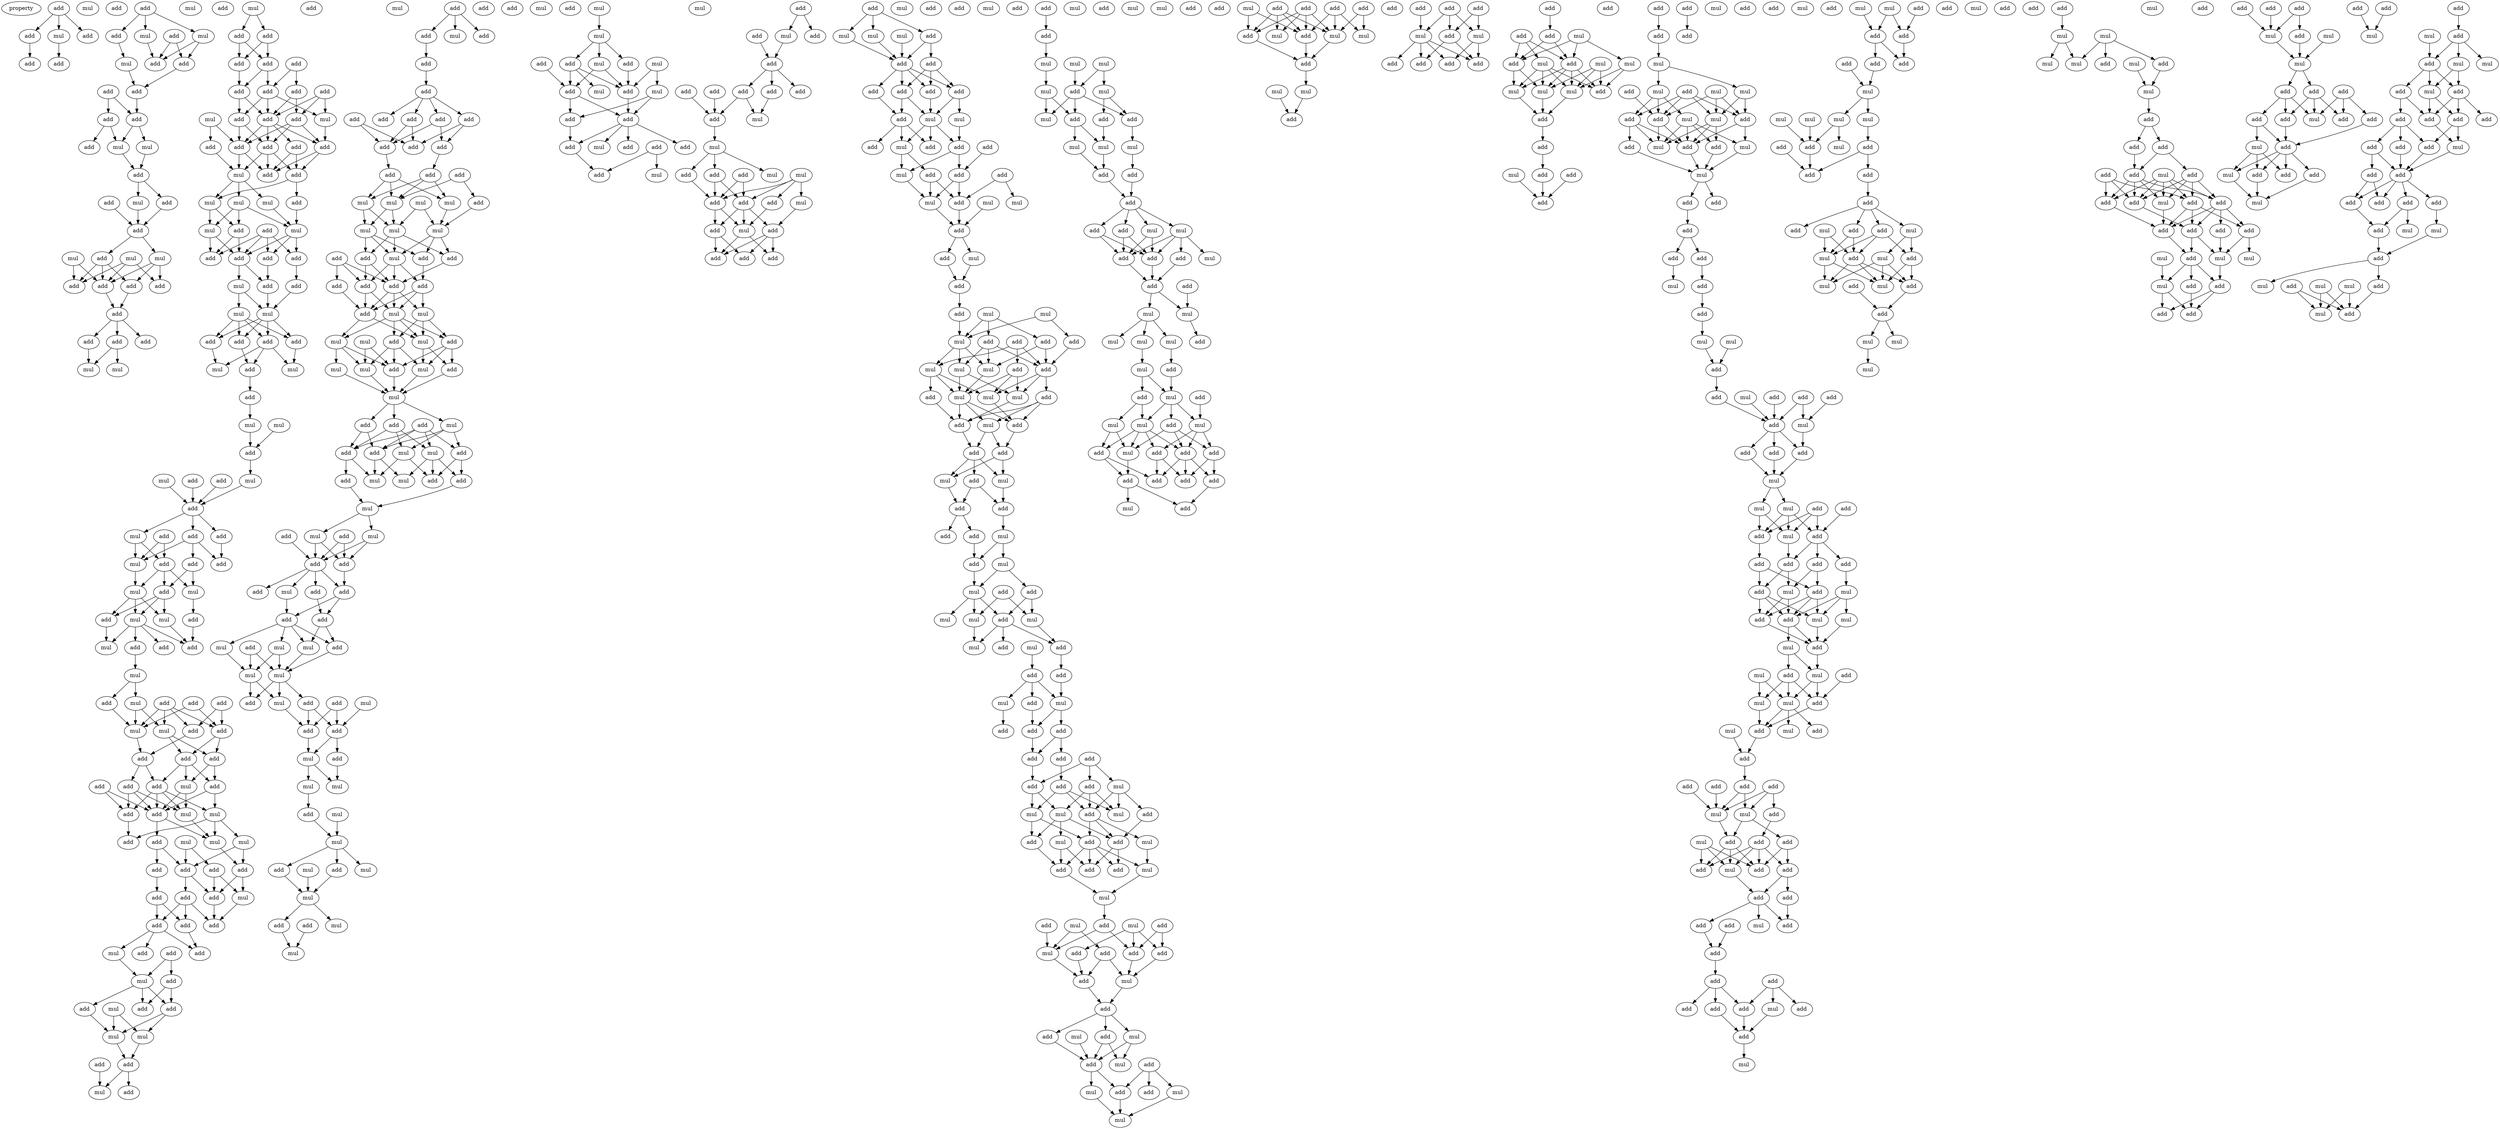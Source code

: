 digraph {
    node [fontcolor=black]
    property [mul=2,lf=1.2]
    0 [ label = add ];
    1 [ label = add ];
    2 [ label = mul ];
    3 [ label = mul ];
    4 [ label = add ];
    5 [ label = add ];
    6 [ label = add ];
    7 [ label = add ];
    8 [ label = add ];
    9 [ label = mul ];
    10 [ label = add ];
    11 [ label = add ];
    12 [ label = mul ];
    13 [ label = mul ];
    14 [ label = add ];
    15 [ label = add ];
    16 [ label = add ];
    17 [ label = add ];
    18 [ label = add ];
    19 [ label = add ];
    20 [ label = mul ];
    21 [ label = add ];
    22 [ label = mul ];
    23 [ label = add ];
    24 [ label = add ];
    25 [ label = mul ];
    26 [ label = add ];
    27 [ label = mul ];
    28 [ label = add ];
    29 [ label = mul ];
    30 [ label = add ];
    31 [ label = mul ];
    32 [ label = mul ];
    33 [ label = add ];
    34 [ label = add ];
    35 [ label = add ];
    36 [ label = add ];
    37 [ label = add ];
    38 [ label = add ];
    39 [ label = add ];
    40 [ label = add ];
    41 [ label = add ];
    42 [ label = mul ];
    43 [ label = mul ];
    44 [ label = mul ];
    45 [ label = add ];
    46 [ label = add ];
    47 [ label = add ];
    48 [ label = add ];
    49 [ label = add ];
    50 [ label = add ];
    51 [ label = add ];
    52 [ label = add ];
    53 [ label = add ];
    54 [ label = mul ];
    55 [ label = add ];
    56 [ label = add ];
    57 [ label = add ];
    58 [ label = mul ];
    59 [ label = add ];
    60 [ label = add ];
    61 [ label = add ];
    62 [ label = add ];
    63 [ label = add ];
    64 [ label = mul ];
    65 [ label = add ];
    66 [ label = add ];
    67 [ label = mul ];
    68 [ label = add ];
    69 [ label = mul ];
    70 [ label = mul ];
    71 [ label = add ];
    72 [ label = add ];
    73 [ label = mul ];
    74 [ label = mul ];
    75 [ label = add ];
    76 [ label = add ];
    77 [ label = add ];
    78 [ label = add ];
    79 [ label = add ];
    80 [ label = mul ];
    81 [ label = add ];
    82 [ label = mul ];
    83 [ label = mul ];
    84 [ label = add ];
    85 [ label = add ];
    86 [ label = add ];
    87 [ label = add ];
    88 [ label = mul ];
    89 [ label = mul ];
    90 [ label = add ];
    91 [ label = add ];
    92 [ label = mul ];
    93 [ label = mul ];
    94 [ label = add ];
    95 [ label = mul ];
    96 [ label = add ];
    97 [ label = add ];
    98 [ label = mul ];
    99 [ label = add ];
    100 [ label = mul ];
    101 [ label = add ];
    102 [ label = add ];
    103 [ label = add ];
    104 [ label = add ];
    105 [ label = add ];
    106 [ label = add ];
    107 [ label = mul ];
    108 [ label = add ];
    109 [ label = mul ];
    110 [ label = mul ];
    111 [ label = add ];
    112 [ label = add ];
    113 [ label = mul ];
    114 [ label = mul ];
    115 [ label = add ];
    116 [ label = add ];
    117 [ label = add ];
    118 [ label = mul ];
    119 [ label = add ];
    120 [ label = mul ];
    121 [ label = mul ];
    122 [ label = add ];
    123 [ label = add ];
    124 [ label = add ];
    125 [ label = add ];
    126 [ label = add ];
    127 [ label = mul ];
    128 [ label = add ];
    129 [ label = mul ];
    130 [ label = add ];
    131 [ label = add ];
    132 [ label = add ];
    133 [ label = add ];
    134 [ label = add ];
    135 [ label = add ];
    136 [ label = mul ];
    137 [ label = add ];
    138 [ label = add ];
    139 [ label = mul ];
    140 [ label = mul ];
    141 [ label = add ];
    142 [ label = mul ];
    143 [ label = mul ];
    144 [ label = add ];
    145 [ label = mul ];
    146 [ label = add ];
    147 [ label = add ];
    148 [ label = add ];
    149 [ label = add ];
    150 [ label = add ];
    151 [ label = mul ];
    152 [ label = add ];
    153 [ label = add ];
    154 [ label = add ];
    155 [ label = add ];
    156 [ label = add ];
    157 [ label = add ];
    158 [ label = mul ];
    159 [ label = add ];
    160 [ label = add ];
    161 [ label = add ];
    162 [ label = mul ];
    163 [ label = add ];
    164 [ label = add ];
    165 [ label = mul ];
    166 [ label = mul ];
    167 [ label = add ];
    168 [ label = add ];
    169 [ label = mul ];
    170 [ label = mul ];
    171 [ label = add ];
    172 [ label = add ];
    173 [ label = mul ];
    174 [ label = add ];
    175 [ label = add ];
    176 [ label = add ];
    177 [ label = add ];
    178 [ label = mul ];
    179 [ label = add ];
    180 [ label = add ];
    181 [ label = add ];
    182 [ label = add ];
    183 [ label = add ];
    184 [ label = add ];
    185 [ label = add ];
    186 [ label = add ];
    187 [ label = add ];
    188 [ label = add ];
    189 [ label = add ];
    190 [ label = add ];
    191 [ label = add ];
    192 [ label = add ];
    193 [ label = add ];
    194 [ label = mul ];
    195 [ label = mul ];
    196 [ label = mul ];
    197 [ label = mul ];
    198 [ label = mul ];
    199 [ label = mul ];
    200 [ label = mul ];
    201 [ label = add ];
    202 [ label = add ];
    203 [ label = mul ];
    204 [ label = add ];
    205 [ label = add ];
    206 [ label = add ];
    207 [ label = add ];
    208 [ label = add ];
    209 [ label = add ];
    210 [ label = add ];
    211 [ label = mul ];
    212 [ label = mul ];
    213 [ label = add ];
    214 [ label = mul ];
    215 [ label = add ];
    216 [ label = mul ];
    217 [ label = mul ];
    218 [ label = add ];
    219 [ label = mul ];
    220 [ label = mul ];
    221 [ label = add ];
    222 [ label = mul ];
    223 [ label = mul ];
    224 [ label = mul ];
    225 [ label = add ];
    226 [ label = add ];
    227 [ label = add ];
    228 [ label = add ];
    229 [ label = mul ];
    230 [ label = mul ];
    231 [ label = add ];
    232 [ label = add ];
    233 [ label = mul ];
    234 [ label = add ];
    235 [ label = mul ];
    236 [ label = add ];
    237 [ label = add ];
    238 [ label = mul ];
    239 [ label = mul ];
    240 [ label = mul ];
    241 [ label = add ];
    242 [ label = add ];
    243 [ label = add ];
    244 [ label = add ];
    245 [ label = mul ];
    246 [ label = add ];
    247 [ label = add ];
    248 [ label = add ];
    249 [ label = add ];
    250 [ label = add ];
    251 [ label = add ];
    252 [ label = add ];
    253 [ label = mul ];
    254 [ label = mul ];
    255 [ label = mul ];
    256 [ label = mul ];
    257 [ label = mul ];
    258 [ label = mul ];
    259 [ label = add ];
    260 [ label = add ];
    261 [ label = mul ];
    262 [ label = add ];
    263 [ label = add ];
    264 [ label = add ];
    265 [ label = add ];
    266 [ label = mul ];
    267 [ label = mul ];
    268 [ label = mul ];
    269 [ label = mul ];
    270 [ label = add ];
    271 [ label = add ];
    272 [ label = mul ];
    273 [ label = mul ];
    274 [ label = add ];
    275 [ label = mul ];
    276 [ label = add ];
    277 [ label = mul ];
    278 [ label = mul ];
    279 [ label = mul ];
    280 [ label = add ];
    281 [ label = add ];
    282 [ label = add ];
    283 [ label = mul ];
    284 [ label = mul ];
    285 [ label = mul ];
    286 [ label = add ];
    287 [ label = mul ];
    288 [ label = mul ];
    289 [ label = add ];
    290 [ label = add ];
    291 [ label = mul ];
    292 [ label = mul ];
    293 [ label = add ];
    294 [ label = add ];
    295 [ label = add ];
    296 [ label = add ];
    297 [ label = add ];
    298 [ label = add ];
    299 [ label = add ];
    300 [ label = add ];
    301 [ label = mul ];
    302 [ label = add ];
    303 [ label = mul ];
    304 [ label = mul ];
    305 [ label = add ];
    306 [ label = mul ];
    307 [ label = add ];
    308 [ label = add ];
    309 [ label = add ];
    310 [ label = add ];
    311 [ label = add ];
    312 [ label = add ];
    313 [ label = add ];
    314 [ label = add ];
    315 [ label = add ];
    316 [ label = mul ];
    317 [ label = mul ];
    318 [ label = add ];
    319 [ label = add ];
    320 [ label = mul ];
    321 [ label = add ];
    322 [ label = mul ];
    323 [ label = add ];
    324 [ label = mul ];
    325 [ label = add ];
    326 [ label = add ];
    327 [ label = add ];
    328 [ label = mul ];
    329 [ label = add ];
    330 [ label = add ];
    331 [ label = add ];
    332 [ label = add ];
    333 [ label = add ];
    334 [ label = mul ];
    335 [ label = mul ];
    336 [ label = add ];
    337 [ label = mul ];
    338 [ label = add ];
    339 [ label = add ];
    340 [ label = add ];
    341 [ label = add ];
    342 [ label = add ];
    343 [ label = add ];
    344 [ label = add ];
    345 [ label = mul ];
    346 [ label = mul ];
    347 [ label = add ];
    348 [ label = add ];
    349 [ label = add ];
    350 [ label = mul ];
    351 [ label = add ];
    352 [ label = add ];
    353 [ label = mul ];
    354 [ label = add ];
    355 [ label = add ];
    356 [ label = mul ];
    357 [ label = mul ];
    358 [ label = mul ];
    359 [ label = add ];
    360 [ label = add ];
    361 [ label = add ];
    362 [ label = mul ];
    363 [ label = mul ];
    364 [ label = add ];
    365 [ label = add ];
    366 [ label = add ];
    367 [ label = mul ];
    368 [ label = mul ];
    369 [ label = mul ];
    370 [ label = add ];
    371 [ label = add ];
    372 [ label = add ];
    373 [ label = add ];
    374 [ label = mul ];
    375 [ label = add ];
    376 [ label = mul ];
    377 [ label = mul ];
    378 [ label = add ];
    379 [ label = mul ];
    380 [ label = mul ];
    381 [ label = add ];
    382 [ label = mul ];
    383 [ label = add ];
    384 [ label = add ];
    385 [ label = add ];
    386 [ label = add ];
    387 [ label = mul ];
    388 [ label = mul ];
    389 [ label = add ];
    390 [ label = add ];
    391 [ label = add ];
    392 [ label = mul ];
    393 [ label = mul ];
    394 [ label = add ];
    395 [ label = add ];
    396 [ label = mul ];
    397 [ label = add ];
    398 [ label = add ];
    399 [ label = add ];
    400 [ label = mul ];
    401 [ label = mul ];
    402 [ label = add ];
    403 [ label = add ];
    404 [ label = mul ];
    405 [ label = add ];
    406 [ label = mul ];
    407 [ label = mul ];
    408 [ label = mul ];
    409 [ label = mul ];
    410 [ label = add ];
    411 [ label = add ];
    412 [ label = add ];
    413 [ label = add ];
    414 [ label = add ];
    415 [ label = add ];
    416 [ label = mul ];
    417 [ label = mul ];
    418 [ label = add ];
    419 [ label = add ];
    420 [ label = add ];
    421 [ label = add ];
    422 [ label = add ];
    423 [ label = add ];
    424 [ label = add ];
    425 [ label = add ];
    426 [ label = add ];
    427 [ label = mul ];
    428 [ label = mul ];
    429 [ label = mul ];
    430 [ label = add ];
    431 [ label = add ];
    432 [ label = mul ];
    433 [ label = add ];
    434 [ label = add ];
    435 [ label = add ];
    436 [ label = mul ];
    437 [ label = mul ];
    438 [ label = add ];
    439 [ label = mul ];
    440 [ label = add ];
    441 [ label = add ];
    442 [ label = mul ];
    443 [ label = mul ];
    444 [ label = add ];
    445 [ label = mul ];
    446 [ label = add ];
    447 [ label = add ];
    448 [ label = add ];
    449 [ label = mul ];
    450 [ label = add ];
    451 [ label = add ];
    452 [ label = add ];
    453 [ label = add ];
    454 [ label = mul ];
    455 [ label = add ];
    456 [ label = add ];
    457 [ label = mul ];
    458 [ label = add ];
    459 [ label = mul ];
    460 [ label = add ];
    461 [ label = mul ];
    462 [ label = add ];
    463 [ label = mul ];
    464 [ label = mul ];
    465 [ label = add ];
    466 [ label = add ];
    467 [ label = mul ];
    468 [ label = add ];
    469 [ label = add ];
    470 [ label = mul ];
    471 [ label = mul ];
    472 [ label = mul ];
    473 [ label = mul ];
    474 [ label = add ];
    475 [ label = mul ];
    476 [ label = mul ];
    477 [ label = add ];
    478 [ label = mul ];
    479 [ label = add ];
    480 [ label = add ];
    481 [ label = add ];
    482 [ label = mul ];
    483 [ label = mul ];
    484 [ label = mul ];
    485 [ label = add ];
    486 [ label = add ];
    487 [ label = add ];
    488 [ label = mul ];
    489 [ label = mul ];
    490 [ label = add ];
    491 [ label = add ];
    492 [ label = add ];
    493 [ label = add ];
    494 [ label = add ];
    495 [ label = mul ];
    496 [ label = mul ];
    497 [ label = mul ];
    498 [ label = add ];
    499 [ label = add ];
    500 [ label = mul ];
    501 [ label = mul ];
    502 [ label = mul ];
    503 [ label = mul ];
    504 [ label = mul ];
    505 [ label = add ];
    506 [ label = mul ];
    507 [ label = add ];
    508 [ label = add ];
    509 [ label = add ];
    510 [ label = add ];
    511 [ label = mul ];
    512 [ label = mul ];
    513 [ label = mul ];
    514 [ label = add ];
    515 [ label = mul ];
    516 [ label = add ];
    517 [ label = add ];
    518 [ label = mul ];
    519 [ label = add ];
    520 [ label = add ];
    521 [ label = add ];
    522 [ label = add ];
    523 [ label = add ];
    524 [ label = add ];
    525 [ label = add ];
    526 [ label = mul ];
    527 [ label = add ];
    528 [ label = add ];
    529 [ label = add ];
    530 [ label = add ];
    531 [ label = mul ];
    532 [ label = add ];
    533 [ label = add ];
    534 [ label = mul ];
    535 [ label = mul ];
    536 [ label = mul ];
    537 [ label = add ];
    538 [ label = add ];
    539 [ label = mul ];
    540 [ label = mul ];
    541 [ label = add ];
    542 [ label = add ];
    543 [ label = add ];
    544 [ label = add ];
    545 [ label = add ];
    546 [ label = mul ];
    547 [ label = mul ];
    548 [ label = add ];
    549 [ label = add ];
    550 [ label = add ];
    551 [ label = add ];
    552 [ label = add ];
    553 [ label = add ];
    554 [ label = mul ];
    555 [ label = add ];
    556 [ label = add ];
    557 [ label = add ];
    558 [ label = add ];
    559 [ label = mul ];
    560 [ label = mul ];
    561 [ label = mul ];
    562 [ label = mul ];
    563 [ label = mul ];
    564 [ label = add ];
    565 [ label = mul ];
    566 [ label = add ];
    567 [ label = add ];
    568 [ label = mul ];
    569 [ label = add ];
    570 [ label = add ];
    571 [ label = add ];
    572 [ label = add ];
    573 [ label = add ];
    574 [ label = add ];
    575 [ label = add ];
    576 [ label = add ];
    577 [ label = mul ];
    578 [ label = add ];
    579 [ label = mul ];
    580 [ label = mul ];
    581 [ label = add ];
    582 [ label = mul ];
    583 [ label = add ];
    584 [ label = mul ];
    585 [ label = add ];
    586 [ label = add ];
    587 [ label = mul ];
    588 [ label = mul ];
    589 [ label = add ];
    590 [ label = add ];
    591 [ label = mul ];
    592 [ label = add ];
    593 [ label = mul ];
    594 [ label = add ];
    595 [ label = add ];
    596 [ label = add ];
    597 [ label = add ];
    598 [ label = add ];
    599 [ label = add ];
    600 [ label = mul ];
    601 [ label = mul ];
    602 [ label = add ];
    603 [ label = add ];
    604 [ label = add ];
    605 [ label = mul ];
    606 [ label = mul ];
    607 [ label = mul ];
    608 [ label = add ];
    609 [ label = add ];
    610 [ label = add ];
    611 [ label = add ];
    612 [ label = mul ];
    613 [ label = add ];
    614 [ label = mul ];
    615 [ label = add ];
    616 [ label = add ];
    617 [ label = add ];
    618 [ label = add ];
    619 [ label = add ];
    620 [ label = mul ];
    621 [ label = add ];
    622 [ label = mul ];
    623 [ label = add ];
    624 [ label = mul ];
    625 [ label = mul ];
    626 [ label = add ];
    627 [ label = add ];
    628 [ label = add ];
    629 [ label = add ];
    630 [ label = add ];
    631 [ label = add ];
    632 [ label = mul ];
    633 [ label = mul ];
    634 [ label = add ];
    635 [ label = add ];
    636 [ label = add ];
    637 [ label = mul ];
    638 [ label = mul ];
    639 [ label = add ];
    640 [ label = mul ];
    641 [ label = add ];
    642 [ label = add ];
    643 [ label = mul ];
    644 [ label = add ];
    645 [ label = mul ];
    646 [ label = add ];
    647 [ label = mul ];
    648 [ label = mul ];
    649 [ label = add ];
    650 [ label = mul ];
    651 [ label = mul ];
    652 [ label = add ];
    653 [ label = add ];
    654 [ label = add ];
    655 [ label = add ];
    656 [ label = add ];
    657 [ label = add ];
    658 [ label = add ];
    659 [ label = mul ];
    660 [ label = mul ];
    661 [ label = add ];
    662 [ label = add ];
    663 [ label = add ];
    664 [ label = mul ];
    665 [ label = mul ];
    666 [ label = add ];
    667 [ label = add ];
    668 [ label = add ];
    669 [ label = add ];
    670 [ label = add ];
    671 [ label = add ];
    672 [ label = add ];
    673 [ label = add ];
    674 [ label = mul ];
    675 [ label = add ];
    676 [ label = add ];
    677 [ label = add ];
    678 [ label = add ];
    679 [ label = add ];
    680 [ label = mul ];
    681 [ label = add ];
    682 [ label = add ];
    683 [ label = add ];
    684 [ label = add ];
    685 [ label = mul ];
    686 [ label = mul ];
    687 [ label = add ];
    688 [ label = mul ];
    689 [ label = add ];
    690 [ label = add ];
    691 [ label = add ];
    692 [ label = add ];
    693 [ label = add ];
    694 [ label = mul ];
    695 [ label = mul ];
    696 [ label = mul ];
    697 [ label = mul ];
    698 [ label = mul ];
    699 [ label = add ];
    700 [ label = add ];
    701 [ label = mul ];
    702 [ label = add ];
    703 [ label = add ];
    704 [ label = add ];
    705 [ label = add ];
    706 [ label = mul ];
    707 [ label = mul ];
    708 [ label = add ];
    709 [ label = add ];
    710 [ label = add ];
    711 [ label = mul ];
    712 [ label = mul ];
    713 [ label = add ];
    714 [ label = add ];
    715 [ label = add ];
    716 [ label = add ];
    717 [ label = mul ];
    718 [ label = mul ];
    719 [ label = add ];
    720 [ label = mul ];
    721 [ label = add ];
    722 [ label = mul ];
    723 [ label = add ];
    724 [ label = mul ];
    725 [ label = mul ];
    726 [ label = add ];
    727 [ label = mul ];
    728 [ label = mul ];
    729 [ label = mul ];
    730 [ label = mul ];
    731 [ label = add ];
    732 [ label = mul ];
    733 [ label = add ];
    734 [ label = mul ];
    735 [ label = add ];
    736 [ label = mul ];
    737 [ label = add ];
    738 [ label = add ];
    739 [ label = mul ];
    740 [ label = add ];
    741 [ label = add ];
    742 [ label = add ];
    743 [ label = add ];
    744 [ label = add ];
    745 [ label = add ];
    746 [ label = mul ];
    747 [ label = add ];
    748 [ label = add ];
    749 [ label = add ];
    750 [ label = add ];
    751 [ label = add ];
    752 [ label = mul ];
    753 [ label = add ];
    754 [ label = mul ];
    755 [ label = mul ];
    756 [ label = mul ];
    757 [ label = add ];
    758 [ label = add ];
    759 [ label = add ];
    760 [ label = add ];
    761 [ label = add ];
    762 [ label = add ];
    763 [ label = add ];
    764 [ label = add ];
    765 [ label = mul ];
    766 [ label = add ];
    767 [ label = mul ];
    768 [ label = mul ];
    769 [ label = add ];
    770 [ label = add ];
    771 [ label = add ];
    772 [ label = add ];
    773 [ label = add ];
    774 [ label = mul ];
    775 [ label = add ];
    776 [ label = add ];
    777 [ label = add ];
    778 [ label = mul ];
    779 [ label = add ];
    780 [ label = add ];
    781 [ label = mul ];
    782 [ label = add ];
    783 [ label = mul ];
    784 [ label = add ];
    785 [ label = add ];
    786 [ label = mul ];
    787 [ label = add ];
    788 [ label = mul ];
    789 [ label = add ];
    790 [ label = mul ];
    791 [ label = mul ];
    792 [ label = add ];
    793 [ label = add ];
    794 [ label = mul ];
    795 [ label = add ];
    796 [ label = add ];
    797 [ label = add ];
    798 [ label = add ];
    799 [ label = add ];
    800 [ label = add ];
    801 [ label = mul ];
    802 [ label = add ];
    803 [ label = add ];
    804 [ label = add ];
    805 [ label = add ];
    806 [ label = add ];
    807 [ label = add ];
    808 [ label = add ];
    809 [ label = add ];
    810 [ label = add ];
    811 [ label = mul ];
    812 [ label = mul ];
    813 [ label = add ];
    814 [ label = add ];
    815 [ label = mul ];
    816 [ label = add ];
    817 [ label = mul ];
    818 [ label = mul ];
    819 [ label = mul ];
    820 [ label = add ];
    0 -> 1 [ name = 0 ];
    0 -> 3 [ name = 1 ];
    0 -> 4 [ name = 2 ];
    1 -> 5 [ name = 3 ];
    3 -> 7 [ name = 4 ];
    8 -> 9 [ name = 5 ];
    8 -> 11 [ name = 6 ];
    8 -> 12 [ name = 7 ];
    9 -> 15 [ name = 8 ];
    10 -> 14 [ name = 9 ];
    10 -> 15 [ name = 10 ];
    11 -> 13 [ name = 11 ];
    12 -> 14 [ name = 12 ];
    12 -> 15 [ name = 13 ];
    13 -> 16 [ name = 14 ];
    14 -> 16 [ name = 15 ];
    16 -> 19 [ name = 16 ];
    17 -> 18 [ name = 17 ];
    17 -> 19 [ name = 18 ];
    18 -> 20 [ name = 19 ];
    18 -> 21 [ name = 20 ];
    19 -> 20 [ name = 21 ];
    19 -> 22 [ name = 22 ];
    20 -> 23 [ name = 23 ];
    22 -> 23 [ name = 24 ];
    23 -> 26 [ name = 25 ];
    23 -> 27 [ name = 26 ];
    24 -> 28 [ name = 27 ];
    26 -> 28 [ name = 28 ];
    27 -> 28 [ name = 29 ];
    28 -> 30 [ name = 30 ];
    28 -> 32 [ name = 31 ];
    29 -> 33 [ name = 32 ];
    29 -> 36 [ name = 33 ];
    30 -> 33 [ name = 34 ];
    30 -> 35 [ name = 35 ];
    30 -> 36 [ name = 36 ];
    31 -> 33 [ name = 37 ];
    31 -> 34 [ name = 38 ];
    31 -> 36 [ name = 39 ];
    32 -> 33 [ name = 40 ];
    32 -> 34 [ name = 41 ];
    32 -> 35 [ name = 42 ];
    33 -> 37 [ name = 43 ];
    35 -> 37 [ name = 44 ];
    37 -> 38 [ name = 45 ];
    37 -> 40 [ name = 46 ];
    37 -> 41 [ name = 47 ];
    38 -> 42 [ name = 48 ];
    38 -> 43 [ name = 49 ];
    41 -> 42 [ name = 50 ];
    44 -> 45 [ name = 51 ];
    44 -> 46 [ name = 52 ];
    45 -> 47 [ name = 53 ];
    45 -> 49 [ name = 54 ];
    46 -> 47 [ name = 55 ];
    46 -> 49 [ name = 56 ];
    47 -> 50 [ name = 57 ];
    48 -> 51 [ name = 58 ];
    48 -> 52 [ name = 59 ];
    49 -> 50 [ name = 60 ];
    49 -> 52 [ name = 61 ];
    50 -> 55 [ name = 62 ];
    50 -> 56 [ name = 63 ];
    51 -> 56 [ name = 64 ];
    51 -> 57 [ name = 65 ];
    52 -> 55 [ name = 66 ];
    52 -> 56 [ name = 67 ];
    52 -> 58 [ name = 68 ];
    53 -> 56 [ name = 69 ];
    53 -> 57 [ name = 70 ];
    53 -> 58 [ name = 71 ];
    54 -> 59 [ name = 72 ];
    54 -> 63 [ name = 73 ];
    55 -> 61 [ name = 74 ];
    55 -> 63 [ name = 75 ];
    56 -> 60 [ name = 76 ];
    56 -> 61 [ name = 77 ];
    56 -> 62 [ name = 78 ];
    56 -> 63 [ name = 79 ];
    57 -> 60 [ name = 80 ];
    57 -> 61 [ name = 81 ];
    57 -> 63 [ name = 82 ];
    58 -> 60 [ name = 83 ];
    59 -> 64 [ name = 84 ];
    60 -> 65 [ name = 85 ];
    60 -> 66 [ name = 86 ];
    61 -> 64 [ name = 87 ];
    61 -> 65 [ name = 88 ];
    61 -> 66 [ name = 89 ];
    62 -> 65 [ name = 90 ];
    62 -> 66 [ name = 91 ];
    63 -> 64 [ name = 92 ];
    63 -> 65 [ name = 93 ];
    64 -> 67 [ name = 94 ];
    64 -> 69 [ name = 95 ];
    64 -> 70 [ name = 96 ];
    66 -> 68 [ name = 97 ];
    66 -> 69 [ name = 98 ];
    67 -> 73 [ name = 99 ];
    68 -> 73 [ name = 100 ];
    69 -> 71 [ name = 101 ];
    69 -> 74 [ name = 102 ];
    70 -> 71 [ name = 103 ];
    70 -> 73 [ name = 104 ];
    70 -> 74 [ name = 105 ];
    71 -> 77 [ name = 106 ];
    71 -> 78 [ name = 107 ];
    72 -> 75 [ name = 108 ];
    72 -> 76 [ name = 109 ];
    72 -> 77 [ name = 110 ];
    72 -> 78 [ name = 111 ];
    73 -> 75 [ name = 112 ];
    73 -> 76 [ name = 113 ];
    73 -> 78 [ name = 114 ];
    74 -> 77 [ name = 115 ];
    74 -> 78 [ name = 116 ];
    75 -> 79 [ name = 117 ];
    76 -> 81 [ name = 118 ];
    78 -> 80 [ name = 119 ];
    78 -> 81 [ name = 120 ];
    79 -> 82 [ name = 121 ];
    80 -> 82 [ name = 122 ];
    80 -> 83 [ name = 123 ];
    81 -> 82 [ name = 124 ];
    82 -> 84 [ name = 125 ];
    82 -> 85 [ name = 126 ];
    82 -> 86 [ name = 127 ];
    82 -> 87 [ name = 128 ];
    83 -> 84 [ name = 129 ];
    83 -> 85 [ name = 130 ];
    83 -> 86 [ name = 131 ];
    83 -> 87 [ name = 132 ];
    84 -> 88 [ name = 133 ];
    84 -> 89 [ name = 134 ];
    84 -> 90 [ name = 135 ];
    85 -> 90 [ name = 136 ];
    86 -> 89 [ name = 137 ];
    87 -> 88 [ name = 138 ];
    90 -> 91 [ name = 139 ];
    91 -> 92 [ name = 140 ];
    92 -> 94 [ name = 141 ];
    93 -> 94 [ name = 142 ];
    94 -> 98 [ name = 143 ];
    95 -> 99 [ name = 144 ];
    96 -> 99 [ name = 145 ];
    97 -> 99 [ name = 146 ];
    98 -> 99 [ name = 147 ];
    99 -> 100 [ name = 148 ];
    99 -> 101 [ name = 149 ];
    99 -> 103 [ name = 150 ];
    100 -> 105 [ name = 151 ];
    100 -> 107 [ name = 152 ];
    101 -> 106 [ name = 153 ];
    102 -> 105 [ name = 154 ];
    102 -> 107 [ name = 155 ];
    103 -> 104 [ name = 156 ];
    103 -> 106 [ name = 157 ];
    103 -> 107 [ name = 158 ];
    104 -> 108 [ name = 159 ];
    104 -> 110 [ name = 160 ];
    105 -> 108 [ name = 161 ];
    105 -> 109 [ name = 162 ];
    105 -> 110 [ name = 163 ];
    107 -> 109 [ name = 164 ];
    108 -> 112 [ name = 165 ];
    108 -> 113 [ name = 166 ];
    108 -> 114 [ name = 167 ];
    109 -> 112 [ name = 168 ];
    109 -> 113 [ name = 169 ];
    109 -> 114 [ name = 170 ];
    110 -> 111 [ name = 171 ];
    111 -> 115 [ name = 172 ];
    112 -> 118 [ name = 173 ];
    113 -> 115 [ name = 174 ];
    114 -> 115 [ name = 175 ];
    114 -> 116 [ name = 176 ];
    114 -> 117 [ name = 177 ];
    114 -> 118 [ name = 178 ];
    116 -> 120 [ name = 179 ];
    120 -> 121 [ name = 180 ];
    120 -> 125 [ name = 181 ];
    121 -> 127 [ name = 182 ];
    121 -> 129 [ name = 183 ];
    122 -> 126 [ name = 184 ];
    122 -> 127 [ name = 185 ];
    122 -> 128 [ name = 186 ];
    122 -> 129 [ name = 187 ];
    123 -> 128 [ name = 188 ];
    123 -> 129 [ name = 189 ];
    124 -> 126 [ name = 190 ];
    124 -> 128 [ name = 191 ];
    125 -> 129 [ name = 192 ];
    126 -> 132 [ name = 193 ];
    127 -> 130 [ name = 194 ];
    127 -> 131 [ name = 195 ];
    128 -> 130 [ name = 196 ];
    128 -> 131 [ name = 197 ];
    129 -> 132 [ name = 198 ];
    130 -> 133 [ name = 199 ];
    130 -> 136 [ name = 200 ];
    130 -> 137 [ name = 201 ];
    131 -> 136 [ name = 202 ];
    131 -> 137 [ name = 203 ];
    132 -> 133 [ name = 204 ];
    132 -> 135 [ name = 205 ];
    133 -> 138 [ name = 206 ];
    133 -> 139 [ name = 207 ];
    133 -> 140 [ name = 208 ];
    133 -> 141 [ name = 209 ];
    134 -> 138 [ name = 210 ];
    134 -> 141 [ name = 211 ];
    135 -> 138 [ name = 212 ];
    135 -> 139 [ name = 213 ];
    135 -> 141 [ name = 214 ];
    136 -> 138 [ name = 215 ];
    136 -> 139 [ name = 216 ];
    137 -> 138 [ name = 217 ];
    137 -> 140 [ name = 218 ];
    138 -> 142 [ name = 219 ];
    138 -> 144 [ name = 220 ];
    139 -> 142 [ name = 221 ];
    140 -> 142 [ name = 222 ];
    140 -> 145 [ name = 223 ];
    140 -> 146 [ name = 224 ];
    141 -> 146 [ name = 225 ];
    142 -> 150 [ name = 226 ];
    143 -> 148 [ name = 227 ];
    143 -> 149 [ name = 228 ];
    144 -> 147 [ name = 229 ];
    144 -> 149 [ name = 230 ];
    145 -> 149 [ name = 231 ];
    145 -> 150 [ name = 232 ];
    147 -> 152 [ name = 233 ];
    148 -> 151 [ name = 234 ];
    148 -> 154 [ name = 235 ];
    149 -> 153 [ name = 236 ];
    149 -> 154 [ name = 237 ];
    150 -> 151 [ name = 238 ];
    150 -> 154 [ name = 239 ];
    151 -> 155 [ name = 240 ];
    152 -> 156 [ name = 241 ];
    152 -> 157 [ name = 242 ];
    153 -> 155 [ name = 243 ];
    153 -> 156 [ name = 244 ];
    153 -> 157 [ name = 245 ];
    154 -> 155 [ name = 246 ];
    156 -> 159 [ name = 247 ];
    157 -> 158 [ name = 248 ];
    157 -> 159 [ name = 249 ];
    157 -> 161 [ name = 250 ];
    158 -> 162 [ name = 251 ];
    160 -> 162 [ name = 252 ];
    160 -> 163 [ name = 253 ];
    162 -> 164 [ name = 254 ];
    162 -> 167 [ name = 255 ];
    162 -> 168 [ name = 256 ];
    163 -> 164 [ name = 257 ];
    163 -> 167 [ name = 258 ];
    164 -> 169 [ name = 259 ];
    164 -> 170 [ name = 260 ];
    166 -> 169 [ name = 261 ];
    166 -> 170 [ name = 262 ];
    168 -> 170 [ name = 263 ];
    169 -> 171 [ name = 264 ];
    170 -> 171 [ name = 265 ];
    171 -> 173 [ name = 266 ];
    171 -> 174 [ name = 267 ];
    172 -> 173 [ name = 268 ];
    175 -> 177 [ name = 269 ];
    175 -> 178 [ name = 270 ];
    175 -> 179 [ name = 271 ];
    177 -> 180 [ name = 272 ];
    180 -> 181 [ name = 273 ];
    181 -> 182 [ name = 274 ];
    181 -> 183 [ name = 275 ];
    181 -> 185 [ name = 276 ];
    181 -> 186 [ name = 277 ];
    182 -> 188 [ name = 278 ];
    182 -> 189 [ name = 279 ];
    183 -> 187 [ name = 280 ];
    183 -> 189 [ name = 281 ];
    184 -> 187 [ name = 282 ];
    184 -> 188 [ name = 283 ];
    185 -> 187 [ name = 284 ];
    185 -> 188 [ name = 285 ];
    187 -> 191 [ name = 286 ];
    189 -> 190 [ name = 287 ];
    190 -> 194 [ name = 288 ];
    190 -> 195 [ name = 289 ];
    190 -> 196 [ name = 290 ];
    191 -> 194 [ name = 291 ];
    191 -> 195 [ name = 292 ];
    191 -> 196 [ name = 293 ];
    192 -> 193 [ name = 294 ];
    192 -> 195 [ name = 295 ];
    193 -> 200 [ name = 296 ];
    194 -> 198 [ name = 297 ];
    194 -> 199 [ name = 298 ];
    195 -> 198 [ name = 299 ];
    195 -> 199 [ name = 300 ];
    196 -> 200 [ name = 301 ];
    197 -> 198 [ name = 302 ];
    197 -> 200 [ name = 303 ];
    198 -> 201 [ name = 304 ];
    198 -> 202 [ name = 305 ];
    198 -> 203 [ name = 306 ];
    199 -> 202 [ name = 307 ];
    199 -> 203 [ name = 308 ];
    199 -> 204 [ name = 309 ];
    200 -> 201 [ name = 310 ];
    200 -> 203 [ name = 311 ];
    200 -> 204 [ name = 312 ];
    201 -> 208 [ name = 313 ];
    202 -> 206 [ name = 314 ];
    202 -> 208 [ name = 315 ];
    203 -> 206 [ name = 316 ];
    203 -> 208 [ name = 317 ];
    203 -> 209 [ name = 318 ];
    204 -> 209 [ name = 319 ];
    205 -> 206 [ name = 320 ];
    205 -> 207 [ name = 321 ];
    205 -> 208 [ name = 322 ];
    206 -> 210 [ name = 323 ];
    206 -> 212 [ name = 324 ];
    207 -> 210 [ name = 325 ];
    208 -> 210 [ name = 326 ];
    208 -> 211 [ name = 327 ];
    208 -> 212 [ name = 328 ];
    209 -> 210 [ name = 329 ];
    209 -> 211 [ name = 330 ];
    209 -> 212 [ name = 331 ];
    210 -> 214 [ name = 332 ];
    210 -> 216 [ name = 333 ];
    211 -> 213 [ name = 334 ];
    211 -> 215 [ name = 335 ];
    211 -> 216 [ name = 336 ];
    212 -> 213 [ name = 337 ];
    212 -> 214 [ name = 338 ];
    212 -> 215 [ name = 339 ];
    212 -> 216 [ name = 340 ];
    213 -> 220 [ name = 341 ];
    213 -> 221 [ name = 342 ];
    213 -> 222 [ name = 343 ];
    214 -> 219 [ name = 344 ];
    214 -> 220 [ name = 345 ];
    214 -> 221 [ name = 346 ];
    215 -> 218 [ name = 347 ];
    215 -> 221 [ name = 348 ];
    215 -> 222 [ name = 349 ];
    216 -> 218 [ name = 350 ];
    216 -> 222 [ name = 351 ];
    217 -> 220 [ name = 352 ];
    217 -> 221 [ name = 353 ];
    218 -> 223 [ name = 354 ];
    219 -> 223 [ name = 355 ];
    220 -> 223 [ name = 356 ];
    221 -> 223 [ name = 357 ];
    222 -> 223 [ name = 358 ];
    223 -> 224 [ name = 359 ];
    223 -> 225 [ name = 360 ];
    223 -> 227 [ name = 361 ];
    224 -> 230 [ name = 362 ];
    224 -> 231 [ name = 363 ];
    224 -> 232 [ name = 364 ];
    225 -> 228 [ name = 365 ];
    225 -> 231 [ name = 366 ];
    226 -> 228 [ name = 367 ];
    226 -> 229 [ name = 368 ];
    226 -> 231 [ name = 369 ];
    226 -> 232 [ name = 370 ];
    227 -> 228 [ name = 371 ];
    227 -> 229 [ name = 372 ];
    227 -> 230 [ name = 373 ];
    228 -> 233 [ name = 374 ];
    228 -> 234 [ name = 375 ];
    229 -> 235 [ name = 376 ];
    229 -> 236 [ name = 377 ];
    229 -> 237 [ name = 378 ];
    230 -> 233 [ name = 379 ];
    230 -> 237 [ name = 380 ];
    231 -> 233 [ name = 381 ];
    231 -> 235 [ name = 382 ];
    232 -> 236 [ name = 383 ];
    232 -> 237 [ name = 384 ];
    234 -> 238 [ name = 385 ];
    236 -> 238 [ name = 386 ];
    238 -> 239 [ name = 387 ];
    238 -> 240 [ name = 388 ];
    239 -> 243 [ name = 389 ];
    239 -> 244 [ name = 390 ];
    240 -> 243 [ name = 391 ];
    240 -> 244 [ name = 392 ];
    241 -> 243 [ name = 393 ];
    242 -> 243 [ name = 394 ];
    242 -> 244 [ name = 395 ];
    243 -> 245 [ name = 396 ];
    243 -> 246 [ name = 397 ];
    243 -> 247 [ name = 398 ];
    243 -> 248 [ name = 399 ];
    244 -> 246 [ name = 400 ];
    245 -> 250 [ name = 401 ];
    246 -> 249 [ name = 402 ];
    246 -> 250 [ name = 403 ];
    248 -> 249 [ name = 404 ];
    249 -> 251 [ name = 405 ];
    249 -> 253 [ name = 406 ];
    250 -> 251 [ name = 407 ];
    250 -> 253 [ name = 408 ];
    250 -> 254 [ name = 409 ];
    250 -> 255 [ name = 410 ];
    251 -> 257 [ name = 411 ];
    252 -> 256 [ name = 412 ];
    252 -> 257 [ name = 413 ];
    253 -> 257 [ name = 414 ];
    254 -> 256 [ name = 415 ];
    254 -> 257 [ name = 416 ];
    255 -> 256 [ name = 417 ];
    256 -> 258 [ name = 418 ];
    256 -> 262 [ name = 419 ];
    257 -> 258 [ name = 420 ];
    257 -> 260 [ name = 421 ];
    257 -> 262 [ name = 422 ];
    258 -> 264 [ name = 423 ];
    259 -> 263 [ name = 424 ];
    259 -> 264 [ name = 425 ];
    260 -> 263 [ name = 426 ];
    260 -> 264 [ name = 427 ];
    261 -> 263 [ name = 428 ];
    263 -> 265 [ name = 429 ];
    263 -> 266 [ name = 430 ];
    264 -> 266 [ name = 431 ];
    265 -> 268 [ name = 432 ];
    266 -> 267 [ name = 433 ];
    266 -> 268 [ name = 434 ];
    267 -> 271 [ name = 435 ];
    269 -> 272 [ name = 436 ];
    271 -> 272 [ name = 437 ];
    272 -> 274 [ name = 438 ];
    272 -> 275 [ name = 439 ];
    272 -> 276 [ name = 440 ];
    274 -> 278 [ name = 441 ];
    276 -> 278 [ name = 442 ];
    277 -> 278 [ name = 443 ];
    278 -> 279 [ name = 444 ];
    278 -> 282 [ name = 445 ];
    281 -> 283 [ name = 446 ];
    282 -> 283 [ name = 447 ];
    284 -> 285 [ name = 448 ];
    285 -> 286 [ name = 449 ];
    285 -> 287 [ name = 450 ];
    285 -> 290 [ name = 451 ];
    286 -> 291 [ name = 452 ];
    286 -> 293 [ name = 453 ];
    286 -> 294 [ name = 454 ];
    287 -> 293 [ name = 455 ];
    287 -> 294 [ name = 456 ];
    288 -> 292 [ name = 457 ];
    288 -> 293 [ name = 458 ];
    289 -> 294 [ name = 459 ];
    290 -> 293 [ name = 460 ];
    292 -> 295 [ name = 461 ];
    292 -> 296 [ name = 462 ];
    293 -> 295 [ name = 463 ];
    294 -> 295 [ name = 464 ];
    294 -> 296 [ name = 465 ];
    295 -> 297 [ name = 466 ];
    295 -> 298 [ name = 467 ];
    295 -> 299 [ name = 468 ];
    295 -> 301 [ name = 469 ];
    296 -> 299 [ name = 470 ];
    299 -> 302 [ name = 471 ];
    300 -> 302 [ name = 472 ];
    300 -> 303 [ name = 473 ];
    305 -> 306 [ name = 474 ];
    305 -> 308 [ name = 475 ];
    306 -> 309 [ name = 476 ];
    307 -> 309 [ name = 477 ];
    309 -> 310 [ name = 478 ];
    309 -> 313 [ name = 479 ];
    309 -> 314 [ name = 480 ];
    310 -> 315 [ name = 481 ];
    310 -> 316 [ name = 482 ];
    311 -> 315 [ name = 483 ];
    312 -> 315 [ name = 484 ];
    314 -> 316 [ name = 485 ];
    315 -> 317 [ name = 486 ];
    317 -> 318 [ name = 487 ];
    317 -> 319 [ name = 488 ];
    317 -> 322 [ name = 489 ];
    318 -> 325 [ name = 490 ];
    318 -> 326 [ name = 491 ];
    319 -> 326 [ name = 492 ];
    320 -> 323 [ name = 493 ];
    320 -> 324 [ name = 494 ];
    320 -> 325 [ name = 495 ];
    320 -> 326 [ name = 496 ];
    321 -> 325 [ name = 497 ];
    321 -> 326 [ name = 498 ];
    323 -> 328 [ name = 499 ];
    324 -> 329 [ name = 500 ];
    325 -> 327 [ name = 501 ];
    325 -> 328 [ name = 502 ];
    325 -> 329 [ name = 503 ];
    326 -> 327 [ name = 504 ];
    326 -> 328 [ name = 505 ];
    327 -> 330 [ name = 506 ];
    327 -> 331 [ name = 507 ];
    328 -> 330 [ name = 508 ];
    328 -> 332 [ name = 509 ];
    329 -> 330 [ name = 510 ];
    329 -> 331 [ name = 511 ];
    329 -> 332 [ name = 512 ];
    333 -> 335 [ name = 513 ];
    333 -> 336 [ name = 514 ];
    333 -> 337 [ name = 515 ];
    334 -> 339 [ name = 516 ];
    335 -> 339 [ name = 517 ];
    336 -> 338 [ name = 518 ];
    336 -> 339 [ name = 519 ];
    337 -> 339 [ name = 520 ];
    338 -> 340 [ name = 521 ];
    338 -> 341 [ name = 522 ];
    338 -> 342 [ name = 523 ];
    339 -> 340 [ name = 524 ];
    339 -> 341 [ name = 525 ];
    339 -> 342 [ name = 526 ];
    339 -> 343 [ name = 527 ];
    340 -> 344 [ name = 528 ];
    340 -> 345 [ name = 529 ];
    341 -> 345 [ name = 530 ];
    342 -> 345 [ name = 531 ];
    342 -> 346 [ name = 532 ];
    343 -> 344 [ name = 533 ];
    344 -> 347 [ name = 534 ];
    344 -> 349 [ name = 535 ];
    344 -> 350 [ name = 536 ];
    345 -> 347 [ name = 537 ];
    345 -> 350 [ name = 538 ];
    345 -> 351 [ name = 539 ];
    346 -> 351 [ name = 540 ];
    348 -> 355 [ name = 541 ];
    350 -> 353 [ name = 542 ];
    350 -> 354 [ name = 543 ];
    351 -> 353 [ name = 544 ];
    351 -> 355 [ name = 545 ];
    352 -> 356 [ name = 546 ];
    352 -> 359 [ name = 547 ];
    353 -> 358 [ name = 548 ];
    354 -> 358 [ name = 549 ];
    354 -> 359 [ name = 550 ];
    355 -> 358 [ name = 551 ];
    355 -> 359 [ name = 552 ];
    357 -> 360 [ name = 553 ];
    358 -> 360 [ name = 554 ];
    359 -> 360 [ name = 555 ];
    360 -> 361 [ name = 556 ];
    360 -> 362 [ name = 557 ];
    361 -> 365 [ name = 558 ];
    362 -> 365 [ name = 559 ];
    365 -> 366 [ name = 560 ];
    366 -> 369 [ name = 561 ];
    367 -> 369 [ name = 562 ];
    367 -> 372 [ name = 563 ];
    367 -> 373 [ name = 564 ];
    368 -> 369 [ name = 565 ];
    368 -> 370 [ name = 566 ];
    369 -> 374 [ name = 567 ];
    369 -> 376 [ name = 568 ];
    369 -> 377 [ name = 569 ];
    370 -> 375 [ name = 570 ];
    371 -> 375 [ name = 571 ];
    371 -> 377 [ name = 572 ];
    371 -> 378 [ name = 573 ];
    372 -> 374 [ name = 574 ];
    372 -> 375 [ name = 575 ];
    372 -> 376 [ name = 576 ];
    373 -> 374 [ name = 577 ];
    373 -> 375 [ name = 578 ];
    374 -> 382 [ name = 579 ];
    375 -> 379 [ name = 580 ];
    375 -> 380 [ name = 581 ];
    375 -> 381 [ name = 582 ];
    376 -> 380 [ name = 583 ];
    376 -> 382 [ name = 584 ];
    377 -> 379 [ name = 585 ];
    377 -> 382 [ name = 586 ];
    377 -> 383 [ name = 587 ];
    378 -> 379 [ name = 588 ];
    378 -> 380 [ name = 589 ];
    378 -> 382 [ name = 590 ];
    379 -> 386 [ name = 591 ];
    380 -> 385 [ name = 592 ];
    381 -> 385 [ name = 593 ];
    381 -> 386 [ name = 594 ];
    381 -> 388 [ name = 595 ];
    382 -> 385 [ name = 596 ];
    382 -> 386 [ name = 597 ];
    382 -> 388 [ name = 598 ];
    383 -> 385 [ name = 599 ];
    385 -> 390 [ name = 600 ];
    386 -> 389 [ name = 601 ];
    388 -> 389 [ name = 602 ];
    388 -> 390 [ name = 603 ];
    389 -> 392 [ name = 604 ];
    389 -> 393 [ name = 605 ];
    390 -> 391 [ name = 606 ];
    390 -> 392 [ name = 607 ];
    390 -> 393 [ name = 608 ];
    391 -> 394 [ name = 609 ];
    391 -> 395 [ name = 610 ];
    392 -> 395 [ name = 611 ];
    393 -> 394 [ name = 612 ];
    394 -> 396 [ name = 613 ];
    395 -> 397 [ name = 614 ];
    395 -> 398 [ name = 615 ];
    396 -> 399 [ name = 616 ];
    396 -> 400 [ name = 617 ];
    397 -> 399 [ name = 618 ];
    399 -> 401 [ name = 619 ];
    400 -> 401 [ name = 620 ];
    400 -> 403 [ name = 621 ];
    401 -> 404 [ name = 622 ];
    401 -> 405 [ name = 623 ];
    401 -> 407 [ name = 624 ];
    402 -> 404 [ name = 625 ];
    402 -> 406 [ name = 626 ];
    403 -> 405 [ name = 627 ];
    403 -> 406 [ name = 628 ];
    404 -> 408 [ name = 629 ];
    405 -> 408 [ name = 630 ];
    405 -> 410 [ name = 631 ];
    405 -> 411 [ name = 632 ];
    406 -> 411 [ name = 633 ];
    409 -> 413 [ name = 634 ];
    411 -> 412 [ name = 635 ];
    412 -> 416 [ name = 636 ];
    413 -> 414 [ name = 637 ];
    413 -> 416 [ name = 638 ];
    413 -> 417 [ name = 639 ];
    414 -> 419 [ name = 640 ];
    416 -> 419 [ name = 641 ];
    416 -> 420 [ name = 642 ];
    417 -> 418 [ name = 643 ];
    419 -> 422 [ name = 644 ];
    420 -> 421 [ name = 645 ];
    420 -> 422 [ name = 646 ];
    421 -> 425 [ name = 647 ];
    422 -> 426 [ name = 648 ];
    423 -> 424 [ name = 649 ];
    423 -> 426 [ name = 650 ];
    423 -> 427 [ name = 651 ];
    424 -> 428 [ name = 652 ];
    424 -> 429 [ name = 653 ];
    424 -> 430 [ name = 654 ];
    425 -> 429 [ name = 655 ];
    425 -> 430 [ name = 656 ];
    425 -> 432 [ name = 657 ];
    426 -> 428 [ name = 658 ];
    426 -> 432 [ name = 659 ];
    427 -> 429 [ name = 660 ];
    427 -> 430 [ name = 661 ];
    427 -> 431 [ name = 662 ];
    428 -> 433 [ name = 663 ];
    428 -> 434 [ name = 664 ];
    428 -> 436 [ name = 665 ];
    430 -> 433 [ name = 666 ];
    430 -> 435 [ name = 667 ];
    430 -> 437 [ name = 668 ];
    431 -> 433 [ name = 669 ];
    432 -> 434 [ name = 670 ];
    432 -> 435 [ name = 671 ];
    433 -> 440 [ name = 672 ];
    433 -> 441 [ name = 673 ];
    434 -> 438 [ name = 674 ];
    435 -> 438 [ name = 675 ];
    435 -> 439 [ name = 676 ];
    435 -> 440 [ name = 677 ];
    435 -> 441 [ name = 678 ];
    436 -> 438 [ name = 679 ];
    436 -> 441 [ name = 680 ];
    437 -> 439 [ name = 681 ];
    438 -> 442 [ name = 682 ];
    439 -> 442 [ name = 683 ];
    442 -> 444 [ name = 684 ];
    443 -> 450 [ name = 685 ];
    443 -> 451 [ name = 686 ];
    443 -> 452 [ name = 687 ];
    444 -> 449 [ name = 688 ];
    444 -> 451 [ name = 689 ];
    445 -> 448 [ name = 690 ];
    445 -> 449 [ name = 691 ];
    446 -> 449 [ name = 692 ];
    447 -> 450 [ name = 693 ];
    447 -> 451 [ name = 694 ];
    448 -> 453 [ name = 695 ];
    448 -> 454 [ name = 696 ];
    449 -> 453 [ name = 697 ];
    450 -> 454 [ name = 698 ];
    451 -> 454 [ name = 699 ];
    452 -> 453 [ name = 700 ];
    453 -> 455 [ name = 701 ];
    454 -> 455 [ name = 702 ];
    455 -> 456 [ name = 703 ];
    455 -> 458 [ name = 704 ];
    455 -> 459 [ name = 705 ];
    456 -> 460 [ name = 706 ];
    457 -> 460 [ name = 707 ];
    458 -> 460 [ name = 708 ];
    458 -> 461 [ name = 709 ];
    459 -> 460 [ name = 710 ];
    459 -> 461 [ name = 711 ];
    460 -> 464 [ name = 712 ];
    460 -> 465 [ name = 713 ];
    462 -> 463 [ name = 714 ];
    462 -> 465 [ name = 715 ];
    462 -> 466 [ name = 716 ];
    463 -> 467 [ name = 717 ];
    464 -> 467 [ name = 718 ];
    465 -> 467 [ name = 719 ];
    468 -> 469 [ name = 720 ];
    469 -> 472 [ name = 721 ];
    470 -> 474 [ name = 722 ];
    470 -> 476 [ name = 723 ];
    472 -> 475 [ name = 724 ];
    473 -> 474 [ name = 725 ];
    474 -> 478 [ name = 726 ];
    474 -> 479 [ name = 727 ];
    474 -> 481 [ name = 728 ];
    475 -> 478 [ name = 729 ];
    475 -> 481 [ name = 730 ];
    476 -> 479 [ name = 731 ];
    476 -> 480 [ name = 732 ];
    479 -> 482 [ name = 733 ];
    480 -> 483 [ name = 734 ];
    481 -> 483 [ name = 735 ];
    481 -> 484 [ name = 736 ];
    482 -> 485 [ name = 737 ];
    483 -> 486 [ name = 738 ];
    484 -> 486 [ name = 739 ];
    485 -> 487 [ name = 740 ];
    486 -> 487 [ name = 741 ];
    487 -> 488 [ name = 742 ];
    487 -> 489 [ name = 743 ];
    487 -> 490 [ name = 744 ];
    487 -> 491 [ name = 745 ];
    488 -> 492 [ name = 746 ];
    488 -> 493 [ name = 747 ];
    489 -> 492 [ name = 748 ];
    489 -> 493 [ name = 749 ];
    489 -> 494 [ name = 750 ];
    489 -> 495 [ name = 751 ];
    490 -> 492 [ name = 752 ];
    490 -> 493 [ name = 753 ];
    491 -> 492 [ name = 754 ];
    491 -> 493 [ name = 755 ];
    492 -> 499 [ name = 756 ];
    493 -> 499 [ name = 757 ];
    494 -> 499 [ name = 758 ];
    498 -> 501 [ name = 759 ];
    499 -> 500 [ name = 760 ];
    499 -> 501 [ name = 761 ];
    500 -> 502 [ name = 762 ];
    500 -> 503 [ name = 763 ];
    500 -> 504 [ name = 764 ];
    501 -> 505 [ name = 765 ];
    503 -> 506 [ name = 766 ];
    504 -> 507 [ name = 767 ];
    506 -> 508 [ name = 768 ];
    506 -> 511 [ name = 769 ];
    507 -> 511 [ name = 770 ];
    508 -> 512 [ name = 771 ];
    508 -> 513 [ name = 772 ];
    510 -> 515 [ name = 773 ];
    511 -> 513 [ name = 774 ];
    511 -> 514 [ name = 775 ];
    511 -> 515 [ name = 776 ];
    512 -> 516 [ name = 777 ];
    512 -> 518 [ name = 778 ];
    513 -> 516 [ name = 779 ];
    513 -> 517 [ name = 780 ];
    513 -> 518 [ name = 781 ];
    513 -> 520 [ name = 782 ];
    514 -> 518 [ name = 783 ];
    514 -> 519 [ name = 784 ];
    514 -> 520 [ name = 785 ];
    515 -> 517 [ name = 786 ];
    515 -> 519 [ name = 787 ];
    515 -> 520 [ name = 788 ];
    516 -> 522 [ name = 789 ];
    516 -> 523 [ name = 790 ];
    517 -> 521 [ name = 791 ];
    517 -> 523 [ name = 792 ];
    518 -> 522 [ name = 793 ];
    519 -> 521 [ name = 794 ];
    519 -> 524 [ name = 795 ];
    520 -> 521 [ name = 796 ];
    520 -> 523 [ name = 797 ];
    520 -> 524 [ name = 798 ];
    522 -> 525 [ name = 799 ];
    522 -> 526 [ name = 800 ];
    524 -> 525 [ name = 801 ];
    528 -> 533 [ name = 802 ];
    528 -> 534 [ name = 803 ];
    528 -> 535 [ name = 804 ];
    528 -> 537 [ name = 805 ];
    529 -> 533 [ name = 806 ];
    529 -> 535 [ name = 807 ];
    529 -> 536 [ name = 808 ];
    530 -> 533 [ name = 809 ];
    530 -> 534 [ name = 810 ];
    530 -> 535 [ name = 811 ];
    530 -> 537 [ name = 812 ];
    531 -> 533 [ name = 813 ];
    531 -> 537 [ name = 814 ];
    532 -> 535 [ name = 815 ];
    532 -> 536 [ name = 816 ];
    533 -> 538 [ name = 817 ];
    535 -> 538 [ name = 818 ];
    537 -> 538 [ name = 819 ];
    538 -> 540 [ name = 820 ];
    539 -> 541 [ name = 821 ];
    540 -> 541 [ name = 822 ];
    543 -> 547 [ name = 823 ];
    544 -> 546 [ name = 824 ];
    544 -> 548 [ name = 825 ];
    545 -> 546 [ name = 826 ];
    545 -> 547 [ name = 827 ];
    545 -> 548 [ name = 828 ];
    546 -> 550 [ name = 829 ];
    546 -> 552 [ name = 830 ];
    547 -> 549 [ name = 831 ];
    547 -> 550 [ name = 832 ];
    547 -> 551 [ name = 833 ];
    547 -> 552 [ name = 834 ];
    548 -> 551 [ name = 835 ];
    548 -> 552 [ name = 836 ];
    553 -> 556 [ name = 837 ];
    554 -> 557 [ name = 838 ];
    554 -> 558 [ name = 839 ];
    554 -> 560 [ name = 840 ];
    555 -> 557 [ name = 841 ];
    555 -> 558 [ name = 842 ];
    555 -> 561 [ name = 843 ];
    556 -> 557 [ name = 844 ];
    556 -> 558 [ name = 845 ];
    557 -> 562 [ name = 846 ];
    557 -> 565 [ name = 847 ];
    558 -> 562 [ name = 848 ];
    558 -> 563 [ name = 849 ];
    558 -> 564 [ name = 850 ];
    558 -> 565 [ name = 851 ];
    559 -> 562 [ name = 852 ];
    559 -> 563 [ name = 853 ];
    559 -> 564 [ name = 854 ];
    560 -> 563 [ name = 855 ];
    560 -> 564 [ name = 856 ];
    561 -> 562 [ name = 857 ];
    561 -> 563 [ name = 858 ];
    561 -> 564 [ name = 859 ];
    561 -> 565 [ name = 860 ];
    562 -> 566 [ name = 861 ];
    563 -> 566 [ name = 862 ];
    565 -> 566 [ name = 863 ];
    566 -> 567 [ name = 864 ];
    567 -> 569 [ name = 865 ];
    568 -> 572 [ name = 866 ];
    569 -> 572 [ name = 867 ];
    570 -> 572 [ name = 868 ];
    573 -> 575 [ name = 869 ];
    574 -> 576 [ name = 870 ];
    575 -> 577 [ name = 871 ];
    577 -> 579 [ name = 872 ];
    577 -> 582 [ name = 873 ];
    578 -> 583 [ name = 874 ];
    578 -> 584 [ name = 875 ];
    578 -> 585 [ name = 876 ];
    578 -> 586 [ name = 877 ];
    579 -> 583 [ name = 878 ];
    579 -> 586 [ name = 879 ];
    579 -> 587 [ name = 880 ];
    580 -> 583 [ name = 881 ];
    580 -> 584 [ name = 882 ];
    580 -> 585 [ name = 883 ];
    581 -> 583 [ name = 884 ];
    582 -> 584 [ name = 885 ];
    582 -> 585 [ name = 886 ];
    583 -> 588 [ name = 887 ];
    583 -> 589 [ name = 888 ];
    584 -> 588 [ name = 889 ];
    584 -> 589 [ name = 890 ];
    584 -> 592 [ name = 891 ];
    585 -> 589 [ name = 892 ];
    585 -> 591 [ name = 893 ];
    586 -> 588 [ name = 894 ];
    586 -> 589 [ name = 895 ];
    586 -> 590 [ name = 896 ];
    587 -> 588 [ name = 897 ];
    587 -> 589 [ name = 898 ];
    587 -> 591 [ name = 899 ];
    587 -> 592 [ name = 900 ];
    589 -> 593 [ name = 901 ];
    590 -> 593 [ name = 902 ];
    591 -> 593 [ name = 903 ];
    592 -> 593 [ name = 904 ];
    593 -> 594 [ name = 905 ];
    593 -> 595 [ name = 906 ];
    594 -> 596 [ name = 907 ];
    596 -> 597 [ name = 908 ];
    596 -> 598 [ name = 909 ];
    597 -> 601 [ name = 910 ];
    598 -> 599 [ name = 911 ];
    599 -> 602 [ name = 912 ];
    602 -> 605 [ name = 913 ];
    605 -> 608 [ name = 914 ];
    607 -> 608 [ name = 915 ];
    608 -> 611 [ name = 916 ];
    609 -> 614 [ name = 917 ];
    609 -> 615 [ name = 918 ];
    610 -> 614 [ name = 919 ];
    611 -> 615 [ name = 920 ];
    612 -> 615 [ name = 921 ];
    613 -> 615 [ name = 922 ];
    614 -> 619 [ name = 923 ];
    615 -> 616 [ name = 924 ];
    615 -> 618 [ name = 925 ];
    615 -> 619 [ name = 926 ];
    616 -> 620 [ name = 927 ];
    618 -> 620 [ name = 928 ];
    619 -> 620 [ name = 929 ];
    620 -> 622 [ name = 930 ];
    620 -> 624 [ name = 931 ];
    621 -> 626 [ name = 932 ];
    622 -> 625 [ name = 933 ];
    622 -> 626 [ name = 934 ];
    622 -> 627 [ name = 935 ];
    623 -> 625 [ name = 936 ];
    623 -> 626 [ name = 937 ];
    623 -> 627 [ name = 938 ];
    624 -> 625 [ name = 939 ];
    624 -> 627 [ name = 940 ];
    625 -> 628 [ name = 941 ];
    626 -> 628 [ name = 942 ];
    626 -> 630 [ name = 943 ];
    626 -> 631 [ name = 944 ];
    627 -> 629 [ name = 945 ];
    628 -> 632 [ name = 946 ];
    628 -> 635 [ name = 947 ];
    629 -> 634 [ name = 948 ];
    629 -> 635 [ name = 949 ];
    630 -> 633 [ name = 950 ];
    631 -> 632 [ name = 951 ];
    631 -> 634 [ name = 952 ];
    632 -> 636 [ name = 953 ];
    632 -> 639 [ name = 954 ];
    633 -> 637 [ name = 955 ];
    633 -> 638 [ name = 956 ];
    633 -> 639 [ name = 957 ];
    634 -> 636 [ name = 958 ];
    634 -> 638 [ name = 959 ];
    634 -> 639 [ name = 960 ];
    635 -> 636 [ name = 961 ];
    635 -> 638 [ name = 962 ];
    635 -> 639 [ name = 963 ];
    636 -> 641 [ name = 964 ];
    637 -> 641 [ name = 965 ];
    638 -> 641 [ name = 966 ];
    639 -> 640 [ name = 967 ];
    639 -> 641 [ name = 968 ];
    640 -> 642 [ name = 969 ];
    640 -> 643 [ name = 970 ];
    641 -> 643 [ name = 971 ];
    642 -> 646 [ name = 972 ];
    642 -> 647 [ name = 973 ];
    642 -> 648 [ name = 974 ];
    643 -> 646 [ name = 975 ];
    643 -> 648 [ name = 976 ];
    644 -> 646 [ name = 977 ];
    645 -> 647 [ name = 978 ];
    645 -> 648 [ name = 979 ];
    646 -> 652 [ name = 980 ];
    647 -> 652 [ name = 981 ];
    648 -> 649 [ name = 982 ];
    648 -> 650 [ name = 983 ];
    648 -> 652 [ name = 984 ];
    651 -> 653 [ name = 985 ];
    652 -> 653 [ name = 986 ];
    653 -> 656 [ name = 987 ];
    654 -> 659 [ name = 988 ];
    655 -> 659 [ name = 989 ];
    656 -> 659 [ name = 990 ];
    656 -> 660 [ name = 991 ];
    657 -> 658 [ name = 992 ];
    657 -> 659 [ name = 993 ];
    657 -> 660 [ name = 994 ];
    658 -> 663 [ name = 995 ];
    659 -> 662 [ name = 996 ];
    660 -> 661 [ name = 997 ];
    660 -> 662 [ name = 998 ];
    661 -> 666 [ name = 999 ];
    661 -> 668 [ name = 1000 ];
    662 -> 665 [ name = 1001 ];
    662 -> 666 [ name = 1002 ];
    662 -> 667 [ name = 1003 ];
    663 -> 665 [ name = 1004 ];
    663 -> 666 [ name = 1005 ];
    663 -> 667 [ name = 1006 ];
    663 -> 668 [ name = 1007 ];
    664 -> 665 [ name = 1008 ];
    664 -> 666 [ name = 1009 ];
    664 -> 667 [ name = 1010 ];
    665 -> 670 [ name = 1011 ];
    668 -> 669 [ name = 1012 ];
    668 -> 670 [ name = 1013 ];
    669 -> 672 [ name = 1014 ];
    670 -> 671 [ name = 1015 ];
    670 -> 672 [ name = 1016 ];
    670 -> 674 [ name = 1017 ];
    671 -> 675 [ name = 1018 ];
    673 -> 675 [ name = 1019 ];
    675 -> 676 [ name = 1020 ];
    676 -> 678 [ name = 1021 ];
    676 -> 679 [ name = 1022 ];
    676 -> 681 [ name = 1023 ];
    677 -> 680 [ name = 1024 ];
    677 -> 681 [ name = 1025 ];
    677 -> 682 [ name = 1026 ];
    678 -> 683 [ name = 1027 ];
    680 -> 683 [ name = 1028 ];
    681 -> 683 [ name = 1029 ];
    683 -> 688 [ name = 1030 ];
    684 -> 690 [ name = 1031 ];
    685 -> 689 [ name = 1032 ];
    686 -> 689 [ name = 1033 ];
    686 -> 690 [ name = 1034 ];
    689 -> 692 [ name = 1035 ];
    689 -> 693 [ name = 1036 ];
    690 -> 693 [ name = 1037 ];
    691 -> 694 [ name = 1038 ];
    692 -> 694 [ name = 1039 ];
    694 -> 697 [ name = 1040 ];
    694 -> 698 [ name = 1041 ];
    695 -> 700 [ name = 1042 ];
    696 -> 700 [ name = 1043 ];
    697 -> 700 [ name = 1044 ];
    697 -> 701 [ name = 1045 ];
    698 -> 702 [ name = 1046 ];
    699 -> 704 [ name = 1047 ];
    700 -> 704 [ name = 1048 ];
    702 -> 703 [ name = 1049 ];
    702 -> 704 [ name = 1050 ];
    703 -> 705 [ name = 1051 ];
    705 -> 706 [ name = 1052 ];
    705 -> 708 [ name = 1053 ];
    705 -> 709 [ name = 1054 ];
    705 -> 710 [ name = 1055 ];
    706 -> 711 [ name = 1056 ];
    706 -> 713 [ name = 1057 ];
    707 -> 712 [ name = 1058 ];
    707 -> 714 [ name = 1059 ];
    709 -> 712 [ name = 1060 ];
    709 -> 713 [ name = 1061 ];
    709 -> 714 [ name = 1062 ];
    710 -> 712 [ name = 1063 ];
    710 -> 714 [ name = 1064 ];
    711 -> 715 [ name = 1065 ];
    711 -> 717 [ name = 1066 ];
    711 -> 718 [ name = 1067 ];
    712 -> 717 [ name = 1068 ];
    712 -> 718 [ name = 1069 ];
    713 -> 715 [ name = 1070 ];
    713 -> 718 [ name = 1071 ];
    714 -> 715 [ name = 1072 ];
    714 -> 717 [ name = 1073 ];
    714 -> 718 [ name = 1074 ];
    715 -> 719 [ name = 1075 ];
    716 -> 719 [ name = 1076 ];
    719 -> 722 [ name = 1077 ];
    719 -> 724 [ name = 1078 ];
    722 -> 725 [ name = 1079 ];
    726 -> 728 [ name = 1080 ];
    727 -> 731 [ name = 1081 ];
    727 -> 732 [ name = 1082 ];
    727 -> 733 [ name = 1083 ];
    728 -> 730 [ name = 1084 ];
    728 -> 732 [ name = 1085 ];
    729 -> 734 [ name = 1086 ];
    733 -> 734 [ name = 1087 ];
    734 -> 735 [ name = 1088 ];
    735 -> 737 [ name = 1089 ];
    735 -> 738 [ name = 1090 ];
    737 -> 742 [ name = 1091 ];
    738 -> 740 [ name = 1092 ];
    738 -> 742 [ name = 1093 ];
    739 -> 743 [ name = 1094 ];
    739 -> 744 [ name = 1095 ];
    739 -> 745 [ name = 1096 ];
    739 -> 746 [ name = 1097 ];
    739 -> 747 [ name = 1098 ];
    740 -> 743 [ name = 1099 ];
    740 -> 744 [ name = 1100 ];
    740 -> 746 [ name = 1101 ];
    740 -> 747 [ name = 1102 ];
    741 -> 743 [ name = 1103 ];
    741 -> 745 [ name = 1104 ];
    741 -> 747 [ name = 1105 ];
    742 -> 744 [ name = 1106 ];
    742 -> 745 [ name = 1107 ];
    742 -> 746 [ name = 1108 ];
    742 -> 747 [ name = 1109 ];
    743 -> 748 [ name = 1110 ];
    743 -> 750 [ name = 1111 ];
    743 -> 751 [ name = 1112 ];
    744 -> 748 [ name = 1113 ];
    744 -> 749 [ name = 1114 ];
    744 -> 750 [ name = 1115 ];
    744 -> 751 [ name = 1116 ];
    745 -> 748 [ name = 1117 ];
    746 -> 748 [ name = 1118 ];
    747 -> 751 [ name = 1119 ];
    748 -> 753 [ name = 1120 ];
    749 -> 755 [ name = 1121 ];
    750 -> 752 [ name = 1122 ];
    750 -> 755 [ name = 1123 ];
    751 -> 753 [ name = 1124 ];
    751 -> 755 [ name = 1125 ];
    753 -> 756 [ name = 1126 ];
    753 -> 757 [ name = 1127 ];
    753 -> 758 [ name = 1128 ];
    754 -> 756 [ name = 1129 ];
    755 -> 757 [ name = 1130 ];
    756 -> 759 [ name = 1131 ];
    756 -> 760 [ name = 1132 ];
    757 -> 759 [ name = 1133 ];
    757 -> 760 [ name = 1134 ];
    758 -> 759 [ name = 1135 ];
    762 -> 765 [ name = 1136 ];
    763 -> 765 [ name = 1137 ];
    763 -> 766 [ name = 1138 ];
    764 -> 765 [ name = 1139 ];
    765 -> 768 [ name = 1140 ];
    766 -> 768 [ name = 1141 ];
    767 -> 768 [ name = 1142 ];
    768 -> 769 [ name = 1143 ];
    768 -> 771 [ name = 1144 ];
    769 -> 772 [ name = 1145 ];
    769 -> 774 [ name = 1146 ];
    769 -> 776 [ name = 1147 ];
    770 -> 773 [ name = 1148 ];
    770 -> 774 [ name = 1149 ];
    770 -> 776 [ name = 1150 ];
    771 -> 772 [ name = 1151 ];
    771 -> 774 [ name = 1152 ];
    771 -> 775 [ name = 1153 ];
    772 -> 777 [ name = 1154 ];
    773 -> 777 [ name = 1155 ];
    775 -> 777 [ name = 1156 ];
    775 -> 778 [ name = 1157 ];
    777 -> 779 [ name = 1158 ];
    777 -> 780 [ name = 1159 ];
    777 -> 781 [ name = 1160 ];
    777 -> 782 [ name = 1161 ];
    778 -> 779 [ name = 1162 ];
    778 -> 780 [ name = 1163 ];
    778 -> 781 [ name = 1164 ];
    779 -> 783 [ name = 1165 ];
    781 -> 783 [ name = 1166 ];
    782 -> 783 [ name = 1167 ];
    784 -> 786 [ name = 1168 ];
    785 -> 786 [ name = 1169 ];
    787 -> 789 [ name = 1170 ];
    788 -> 792 [ name = 1171 ];
    789 -> 790 [ name = 1172 ];
    789 -> 791 [ name = 1173 ];
    789 -> 792 [ name = 1174 ];
    791 -> 793 [ name = 1175 ];
    791 -> 794 [ name = 1176 ];
    792 -> 793 [ name = 1177 ];
    792 -> 794 [ name = 1178 ];
    792 -> 795 [ name = 1179 ];
    793 -> 797 [ name = 1180 ];
    793 -> 798 [ name = 1181 ];
    793 -> 799 [ name = 1182 ];
    794 -> 797 [ name = 1183 ];
    794 -> 798 [ name = 1184 ];
    795 -> 796 [ name = 1185 ];
    795 -> 798 [ name = 1186 ];
    796 -> 800 [ name = 1187 ];
    796 -> 802 [ name = 1188 ];
    796 -> 803 [ name = 1189 ];
    797 -> 800 [ name = 1190 ];
    797 -> 801 [ name = 1191 ];
    798 -> 801 [ name = 1192 ];
    800 -> 804 [ name = 1193 ];
    801 -> 804 [ name = 1194 ];
    802 -> 804 [ name = 1195 ];
    803 -> 804 [ name = 1196 ];
    803 -> 805 [ name = 1197 ];
    804 -> 806 [ name = 1198 ];
    804 -> 807 [ name = 1199 ];
    804 -> 808 [ name = 1200 ];
    804 -> 809 [ name = 1201 ];
    805 -> 806 [ name = 1202 ];
    805 -> 807 [ name = 1203 ];
    806 -> 810 [ name = 1204 ];
    808 -> 810 [ name = 1205 ];
    808 -> 812 [ name = 1206 ];
    809 -> 811 [ name = 1207 ];
    810 -> 813 [ name = 1208 ];
    811 -> 813 [ name = 1209 ];
    813 -> 814 [ name = 1210 ];
    813 -> 818 [ name = 1211 ];
    814 -> 820 [ name = 1212 ];
    815 -> 819 [ name = 1213 ];
    815 -> 820 [ name = 1214 ];
    816 -> 819 [ name = 1215 ];
    816 -> 820 [ name = 1216 ];
    817 -> 819 [ name = 1217 ];
    817 -> 820 [ name = 1218 ];
}
